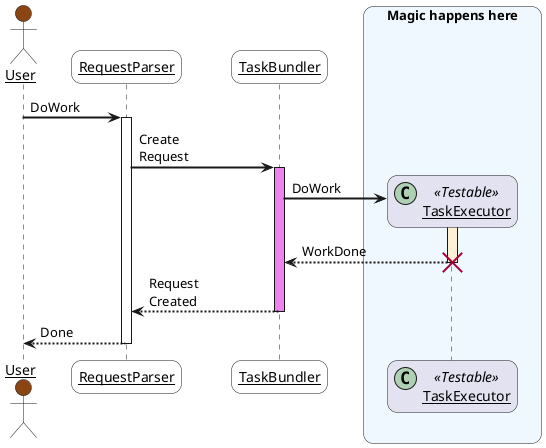 @startuml
skinparam sequenceArrowThickness 2
skinparam roundcorner 20
skinparam maxmessagesize 60
skinparam sequenceParticipant underline

skinparam ParticipantPadding 20
skinparam BoxPadding 10
skinparam SequenceBoxBackgroundColor AliceBlue

actor User #SaddleBrown

participant "RequestParser" as A #white
participant "TaskBundler" as B #white

box "Magic happens here"
participant "TaskExecutor" as C << (C,#ADD1B2) Testable >>
end box

User -> A: DoWork
activate A

A -> B: Create Request
activate B #violet

create C
B -> C: DoWork
activate C #PapayaWhip
C --> B: WorkDone
destroy C


B --> A: Request Created
deactivate B

A --> User: Done
deactivate A

@enduml
